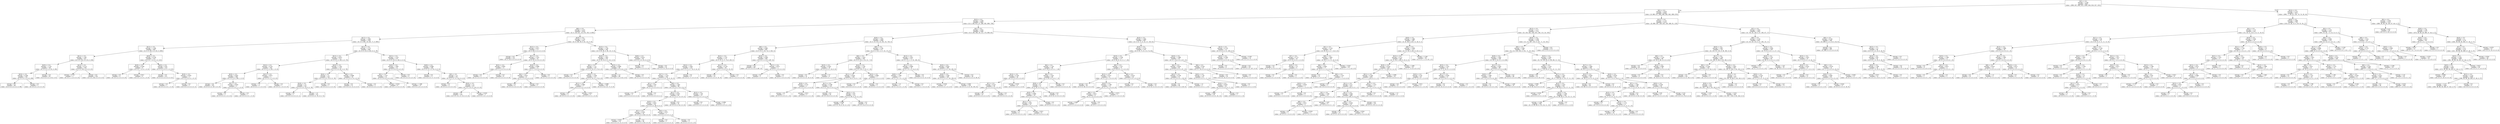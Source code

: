 digraph Tree {
node [shape=box] ;
0 [label="X[2] <= 0.5\nentropy = 3.169\nsamples = 8567\nvalue = [990, 957, 960, 925, 1000, 958, 918, 927, 932]"] ;
1 [label="X[5] <= 0.5\nentropy = 2.979\nsamples = 6596\nvalue = [0, 880, 871, 864, 480, 882, 842, 899, 878]"] ;
0 -> 1 [labeldistance=2.5, labelangle=45, headlabel="True"] ;
2 [label="X[23] <= 0.5\nentropy = 2.568\nsamples = 3463\nvalue = [0, 0, 284, 615, 47, 589, 362, 808, 758]"] ;
1 -> 2 ;
3 [label="X[8] <= 0.5\nentropy = 2.222\nsamples = 2014\nvalue = [0, 0, 216, 421, 18, 474, 192, 0, 693]"] ;
2 -> 3 ;
4 [label="X[17] <= 0.5\nentropy = 1.803\nsamples = 1591\nvalue = [0, 0, 0, 385, 18, 432, 71, 0, 685]"] ;
3 -> 4 ;
5 [label="X[12] <= 0.5\nentropy = 1.246\nsamples = 943\nvalue = [0, 0, 0, 262, 9, 0, 63, 0, 609]"] ;
4 -> 5 ;
6 [label="X[11] <= 0.5\nentropy = 1.447\nsamples = 421\nvalue = [0, 0, 0, 255, 9, 0, 61, 0, 96]"] ;
5 -> 6 ;
7 [label="X[20] <= 0.5\nentropy = 1.133\nsamples = 162\nvalue = [0, 0, 0, 0, 5, 0, 61, 0, 96]"] ;
6 -> 7 ;
8 [label="X[24] <= 0.5\nentropy = 0.284\nsamples = 101\nvalue = [0, 0, 0, 0, 5, 0, 0, 0, 96]"] ;
7 -> 8 ;
9 [label="entropy = 0.0\nsamples = 96\nvalue = [0, 0, 0, 0, 0, 0, 0, 0, 96]"] ;
8 -> 9 ;
10 [label="entropy = 0.0\nsamples = 5\nvalue = [0, 0, 0, 0, 5, 0, 0, 0, 0]"] ;
8 -> 10 ;
11 [label="entropy = 0.0\nsamples = 61\nvalue = [0, 0, 0, 0, 0, 0, 61, 0, 0]"] ;
7 -> 11 ;
12 [label="X[13] <= 0.5\nentropy = 0.115\nsamples = 259\nvalue = [0, 0, 0, 255, 4, 0, 0, 0, 0]"] ;
6 -> 12 ;
13 [label="entropy = 0.722\nsamples = 5\nvalue = [0, 0, 0, 1, 4, 0, 0, 0, 0]"] ;
12 -> 13 ;
14 [label="entropy = 0.0\nsamples = 254\nvalue = [0, 0, 0, 254, 0, 0, 0, 0, 0]"] ;
12 -> 14 ;
15 [label="X[26] <= 0.5\nentropy = 0.139\nsamples = 522\nvalue = [0, 0, 0, 7, 0, 0, 2, 0, 513]"] ;
5 -> 15 ;
16 [label="X[20] <= 0.5\nentropy = 0.544\nsamples = 8\nvalue = [0, 0, 0, 7, 0, 0, 1, 0, 0]"] ;
15 -> 16 ;
17 [label="entropy = 0.0\nsamples = 4\nvalue = [0, 0, 0, 4, 0, 0, 0, 0, 0]"] ;
16 -> 17 ;
18 [label="entropy = 0.811\nsamples = 4\nvalue = [0, 0, 0, 3, 0, 0, 1, 0, 0]"] ;
16 -> 18 ;
19 [label="X[20] <= 0.5\nentropy = 0.02\nsamples = 514\nvalue = [0, 0, 0, 0, 0, 0, 1, 0, 513]"] ;
15 -> 19 ;
20 [label="entropy = 0.0\nsamples = 511\nvalue = [0, 0, 0, 0, 0, 0, 0, 0, 511]"] ;
19 -> 20 ;
21 [label="X[16] <= 0.5\nentropy = 0.918\nsamples = 3\nvalue = [0, 0, 0, 0, 0, 0, 1, 0, 2]"] ;
19 -> 21 ;
22 [label="entropy = 0.0\nsamples = 1\nvalue = [0, 0, 0, 0, 0, 0, 1, 0, 0]"] ;
21 -> 22 ;
23 [label="entropy = 0.0\nsamples = 2\nvalue = [0, 0, 0, 0, 0, 0, 0, 0, 2]"] ;
21 -> 23 ;
24 [label="X[11] <= 0.5\nentropy = 1.372\nsamples = 648\nvalue = [0, 0, 0, 123, 9, 432, 8, 0, 76]"] ;
4 -> 24 ;
25 [label="X[12] <= 0.5\nentropy = 0.873\nsamples = 375\nvalue = [0, 0, 0, 0, 3, 292, 4, 0, 76]"] ;
24 -> 25 ;
26 [label="X[14] <= 0.5\nentropy = 0.155\nsamples = 205\nvalue = [0, 0, 0, 0, 3, 201, 1, 0, 0]"] ;
25 -> 26 ;
27 [label="X[20] <= 0.5\nentropy = 0.045\nsamples = 200\nvalue = [0, 0, 0, 0, 0, 199, 1, 0, 0]"] ;
26 -> 27 ;
28 [label="entropy = 0.0\nsamples = 197\nvalue = [0, 0, 0, 0, 0, 197, 0, 0, 0]"] ;
27 -> 28 ;
29 [label="X[1] <= 0.5\nentropy = 0.918\nsamples = 3\nvalue = [0, 0, 0, 0, 0, 2, 1, 0, 0]"] ;
27 -> 29 ;
30 [label="entropy = 0.0\nsamples = 2\nvalue = [0, 0, 0, 0, 0, 2, 0, 0, 0]"] ;
29 -> 30 ;
31 [label="entropy = 0.0\nsamples = 1\nvalue = [0, 0, 0, 0, 0, 0, 1, 0, 0]"] ;
29 -> 31 ;
32 [label="X[22] <= 0.5\nentropy = 0.971\nsamples = 5\nvalue = [0, 0, 0, 0, 3, 2, 0, 0, 0]"] ;
26 -> 32 ;
33 [label="entropy = 1.0\nsamples = 4\nvalue = [0, 0, 0, 0, 2, 2, 0, 0, 0]"] ;
32 -> 33 ;
34 [label="entropy = 0.0\nsamples = 1\nvalue = [0, 0, 0, 0, 1, 0, 0, 0, 0]"] ;
32 -> 34 ;
35 [label="X[20] <= 0.5\nentropy = 1.105\nsamples = 170\nvalue = [0, 0, 0, 0, 0, 91, 3, 0, 76]"] ;
25 -> 35 ;
36 [label="X[24] <= 0.5\nentropy = 1.0\nsamples = 154\nvalue = [0, 0, 0, 0, 0, 78, 0, 0, 76]"] ;
35 -> 36 ;
37 [label="X[18] <= 0.5\nentropy = 1.0\nsamples = 152\nvalue = [0, 0, 0, 0, 0, 76, 0, 0, 76]"] ;
36 -> 37 ;
38 [label="entropy = 0.0\nsamples = 1\nvalue = [0, 0, 0, 0, 0, 0, 0, 0, 1]"] ;
37 -> 38 ;
39 [label="entropy = 1.0\nsamples = 151\nvalue = [0, 0, 0, 0, 0, 76, 0, 0, 75]"] ;
37 -> 39 ;
40 [label="entropy = 0.0\nsamples = 2\nvalue = [0, 0, 0, 0, 0, 2, 0, 0, 0]"] ;
36 -> 40 ;
41 [label="X[6] <= 0.5\nentropy = 0.696\nsamples = 16\nvalue = [0, 0, 0, 0, 0, 13, 3, 0, 0]"] ;
35 -> 41 ;
42 [label="entropy = 0.0\nsamples = 13\nvalue = [0, 0, 0, 0, 0, 13, 0, 0, 0]"] ;
41 -> 42 ;
43 [label="entropy = 0.0\nsamples = 3\nvalue = [0, 0, 0, 0, 0, 0, 3, 0, 0]"] ;
41 -> 43 ;
44 [label="X[12] <= 0.5\nentropy = 1.223\nsamples = 273\nvalue = [0, 0, 0, 123, 6, 140, 4, 0, 0]"] ;
24 -> 44 ;
45 [label="X[20] <= 0.5\nentropy = 1.942\nsamples = 25\nvalue = [0, 0, 0, 6, 6, 9, 4, 0, 0]"] ;
44 -> 45 ;
46 [label="X[3] <= 0.5\nentropy = 1.557\nsamples = 21\nvalue = [0, 0, 0, 6, 6, 9, 0, 0, 0]"] ;
45 -> 46 ;
47 [label="entropy = 0.918\nsamples = 6\nvalue = [0, 0, 0, 2, 0, 4, 0, 0, 0]"] ;
46 -> 47 ;
48 [label="entropy = 1.566\nsamples = 15\nvalue = [0, 0, 0, 4, 6, 5, 0, 0, 0]"] ;
46 -> 48 ;
49 [label="entropy = 0.0\nsamples = 4\nvalue = [0, 0, 0, 0, 0, 0, 4, 0, 0]"] ;
45 -> 49 ;
50 [label="X[26] <= 0.5\nentropy = 0.998\nsamples = 248\nvalue = [0, 0, 0, 117, 0, 131, 0, 0, 0]"] ;
44 -> 50 ;
51 [label="entropy = 0.0\nsamples = 17\nvalue = [0, 0, 0, 0, 0, 17, 0, 0, 0]"] ;
50 -> 51 ;
52 [label="X[3] <= 0.5\nentropy = 1.0\nsamples = 231\nvalue = [0, 0, 0, 117, 0, 114, 0, 0, 0]"] ;
50 -> 52 ;
53 [label="entropy = 0.0\nsamples = 4\nvalue = [0, 0, 0, 4, 0, 0, 0, 0, 0]"] ;
52 -> 53 ;
54 [label="X[20] <= 0.5\nentropy = 1.0\nsamples = 227\nvalue = [0, 0, 0, 113, 0, 114, 0, 0, 0]"] ;
52 -> 54 ;
55 [label="entropy = 1.0\nsamples = 224\nvalue = [0, 0, 0, 111, 0, 113, 0, 0, 0]"] ;
54 -> 55 ;
56 [label="entropy = 0.918\nsamples = 3\nvalue = [0, 0, 0, 2, 0, 1, 0, 0, 0]"] ;
54 -> 56 ;
57 [label="X[20] <= 0.5\nentropy = 1.753\nsamples = 423\nvalue = [0, 0, 216, 36, 0, 42, 121, 0, 8]"] ;
3 -> 57 ;
58 [label="X[12] <= 0.5\nentropy = 0.477\nsamples = 177\nvalue = [0, 0, 163, 0, 0, 6, 0, 0, 8]"] ;
57 -> 58 ;
59 [label="entropy = 0.0\nsamples = 153\nvalue = [0, 0, 153, 0, 0, 0, 0, 0, 0]"] ;
58 -> 59 ;
60 [label="X[17] <= 0.5\nentropy = 1.555\nsamples = 24\nvalue = [0, 0, 10, 0, 0, 6, 0, 0, 8]"] ;
58 -> 60 ;
61 [label="X[22] <= 0.5\nentropy = 0.845\nsamples = 11\nvalue = [0, 0, 3, 0, 0, 0, 0, 0, 8]"] ;
60 -> 61 ;
62 [label="entropy = 0.0\nsamples = 3\nvalue = [0, 0, 3, 0, 0, 0, 0, 0, 0]"] ;
61 -> 62 ;
63 [label="entropy = 0.0\nsamples = 8\nvalue = [0, 0, 0, 0, 0, 0, 0, 0, 8]"] ;
61 -> 63 ;
64 [label="X[18] <= 0.5\nentropy = 0.996\nsamples = 13\nvalue = [0, 0, 7, 0, 0, 6, 0, 0, 0]"] ;
60 -> 64 ;
65 [label="X[4] <= 0.5\nentropy = 0.811\nsamples = 8\nvalue = [0, 0, 2, 0, 0, 6, 0, 0, 0]"] ;
64 -> 65 ;
66 [label="entropy = 0.0\nsamples = 6\nvalue = [0, 0, 0, 0, 0, 6, 0, 0, 0]"] ;
65 -> 66 ;
67 [label="entropy = 0.0\nsamples = 2\nvalue = [0, 0, 2, 0, 0, 0, 0, 0, 0]"] ;
65 -> 67 ;
68 [label="entropy = 0.0\nsamples = 5\nvalue = [0, 0, 5, 0, 0, 0, 0, 0, 0]"] ;
64 -> 68 ;
69 [label="X[13] <= 0.5\nentropy = 1.792\nsamples = 246\nvalue = [0, 0, 53, 36, 0, 36, 121, 0, 0]"] ;
57 -> 69 ;
70 [label="X[16] <= 0.5\nentropy = 1.467\nsamples = 210\nvalue = [0, 0, 53, 33, 0, 3, 121, 0, 0]"] ;
69 -> 70 ;
71 [label="X[3] <= 0.5\nentropy = 1.22\nsamples = 116\nvalue = [0, 0, 4, 33, 0, 3, 76, 0, 0]"] ;
70 -> 71 ;
72 [label="entropy = 0.0\nsamples = 4\nvalue = [0, 0, 4, 0, 0, 0, 0, 0, 0]"] ;
71 -> 72 ;
73 [label="X[26] <= 0.5\nentropy = 1.039\nsamples = 112\nvalue = [0, 0, 0, 33, 0, 3, 76, 0, 0]"] ;
71 -> 73 ;
74 [label="X[11] <= 0.5\nentropy = 0.985\nsamples = 7\nvalue = [0, 0, 0, 0, 0, 3, 4, 0, 0]"] ;
73 -> 74 ;
75 [label="entropy = 0.0\nsamples = 3\nvalue = [0, 0, 0, 0, 0, 0, 3, 0, 0]"] ;
74 -> 75 ;
76 [label="entropy = 0.811\nsamples = 4\nvalue = [0, 0, 0, 0, 0, 3, 1, 0, 0]"] ;
74 -> 76 ;
77 [label="entropy = 0.898\nsamples = 105\nvalue = [0, 0, 0, 33, 0, 0, 72, 0, 0]"] ;
73 -> 77 ;
78 [label="X[25] <= 0.5\nentropy = 0.999\nsamples = 94\nvalue = [0, 0, 49, 0, 0, 0, 45, 0, 0]"] ;
70 -> 78 ;
79 [label="entropy = 1.0\nsamples = 89\nvalue = [0, 0, 44, 0, 0, 0, 45, 0, 0]"] ;
78 -> 79 ;
80 [label="entropy = 0.0\nsamples = 5\nvalue = [0, 0, 5, 0, 0, 0, 0, 0, 0]"] ;
78 -> 80 ;
81 [label="X[26] <= 0.5\nentropy = 0.414\nsamples = 36\nvalue = [0, 0, 0, 3, 0, 33, 0, 0, 0]"] ;
69 -> 81 ;
82 [label="entropy = 0.0\nsamples = 3\nvalue = [0, 0, 0, 3, 0, 0, 0, 0, 0]"] ;
81 -> 82 ;
83 [label="entropy = 0.0\nsamples = 33\nvalue = [0, 0, 0, 0, 0, 33, 0, 0, 0]"] ;
81 -> 83 ;
84 [label="X[1] <= 0.5\nentropy = 2.032\nsamples = 1449\nvalue = [0, 0, 68, 194, 29, 115, 170, 808, 65]"] ;
2 -> 84 ;
85 [label="X[20] <= 0.5\nentropy = 1.495\nsamples = 1044\nvalue = [0, 0, 13, 123, 23, 101, 53, 728, 3]"] ;
84 -> 85 ;
86 [label="X[6] <= 0.5\nentropy = 0.887\nsamples = 667\nvalue = [0, 0, 12, 2, 20, 74, 0, 556, 3]"] ;
85 -> 86 ;
87 [label="X[15] <= 0.5\nentropy = 1.747\nsamples = 175\nvalue = [0, 0, 12, 0, 17, 74, 0, 69, 3]"] ;
86 -> 87 ;
88 [label="X[14] <= 0.5\nentropy = 1.642\nsamples = 119\nvalue = [0, 0, 11, 0, 17, 74, 0, 14, 3]"] ;
87 -> 88 ;
89 [label="X[17] <= 0.5\nentropy = 1.225\nsamples = 102\nvalue = [0, 0, 11, 0, 0, 74, 0, 14, 3]"] ;
88 -> 89 ;
90 [label="X[7] <= 0.5\nentropy = 0.65\nsamples = 6\nvalue = [0, 0, 5, 0, 0, 0, 0, 0, 1]"] ;
89 -> 90 ;
91 [label="entropy = 0.0\nsamples = 5\nvalue = [0, 0, 5, 0, 0, 0, 0, 0, 0]"] ;
90 -> 91 ;
92 [label="entropy = 0.0\nsamples = 1\nvalue = [0, 0, 0, 0, 0, 0, 0, 0, 1]"] ;
90 -> 92 ;
93 [label="X[9] <= 0.5\nentropy = 1.061\nsamples = 96\nvalue = [0, 0, 6, 0, 0, 74, 0, 14, 2]"] ;
89 -> 93 ;
94 [label="X[11] <= 0.5\nentropy = 0.655\nsamples = 83\nvalue = [0, 0, 0, 0, 0, 72, 0, 9, 2]"] ;
93 -> 94 ;
95 [label="X[19] <= 0.5\nentropy = 0.821\nsamples = 59\nvalue = [0, 0, 0, 0, 0, 48, 0, 9, 2]"] ;
94 -> 95 ;
96 [label="X[7] <= 0.5\nentropy = 0.503\nsamples = 54\nvalue = [0, 0, 0, 0, 0, 48, 0, 6, 0]"] ;
95 -> 96 ;
97 [label="entropy = 0.918\nsamples = 18\nvalue = [0, 0, 0, 0, 0, 12, 0, 6, 0]"] ;
96 -> 97 ;
98 [label="entropy = 0.0\nsamples = 36\nvalue = [0, 0, 0, 0, 0, 36, 0, 0, 0]"] ;
96 -> 98 ;
99 [label="X[3] <= 0.5\nentropy = 0.971\nsamples = 5\nvalue = [0, 0, 0, 0, 0, 0, 0, 3, 2]"] ;
95 -> 99 ;
100 [label="entropy = 0.0\nsamples = 2\nvalue = [0, 0, 0, 0, 0, 0, 0, 0, 2]"] ;
99 -> 100 ;
101 [label="entropy = 0.0\nsamples = 3\nvalue = [0, 0, 0, 0, 0, 0, 0, 3, 0]"] ;
99 -> 101 ;
102 [label="entropy = 0.0\nsamples = 24\nvalue = [0, 0, 0, 0, 0, 24, 0, 0, 0]"] ;
94 -> 102 ;
103 [label="X[13] <= 0.5\nentropy = 1.46\nsamples = 13\nvalue = [0, 0, 6, 0, 0, 2, 0, 5, 0]"] ;
93 -> 103 ;
104 [label="entropy = 0.0\nsamples = 2\nvalue = [0, 0, 0, 0, 0, 2, 0, 0, 0]"] ;
103 -> 104 ;
105 [label="entropy = 0.994\nsamples = 11\nvalue = [0, 0, 6, 0, 0, 0, 0, 5, 0]"] ;
103 -> 105 ;
106 [label="entropy = 0.0\nsamples = 17\nvalue = [0, 0, 0, 0, 17, 0, 0, 0, 0]"] ;
88 -> 106 ;
107 [label="X[11] <= 0.5\nentropy = 0.129\nsamples = 56\nvalue = [0, 0, 1, 0, 0, 0, 0, 55, 0]"] ;
87 -> 107 ;
108 [label="entropy = 0.0\nsamples = 55\nvalue = [0, 0, 0, 0, 0, 0, 0, 55, 0]"] ;
107 -> 108 ;
109 [label="entropy = 0.0\nsamples = 1\nvalue = [0, 0, 1, 0, 0, 0, 0, 0, 0]"] ;
107 -> 109 ;
110 [label="X[18] <= 0.5\nentropy = 0.092\nsamples = 492\nvalue = [0, 0, 0, 2, 3, 0, 0, 487, 0]"] ;
86 -> 110 ;
111 [label="entropy = 0.0\nsamples = 487\nvalue = [0, 0, 0, 0, 0, 0, 0, 487, 0]"] ;
110 -> 111 ;
112 [label="X[11] <= 0.5\nentropy = 0.971\nsamples = 5\nvalue = [0, 0, 0, 2, 3, 0, 0, 0, 0]"] ;
110 -> 112 ;
113 [label="entropy = 0.0\nsamples = 3\nvalue = [0, 0, 0, 0, 3, 0, 0, 0, 0]"] ;
112 -> 113 ;
114 [label="entropy = 0.0\nsamples = 2\nvalue = [0, 0, 0, 2, 0, 0, 0, 0, 0]"] ;
112 -> 114 ;
115 [label="X[8] <= 0.5\nentropy = 1.791\nsamples = 377\nvalue = [0, 0, 1, 121, 3, 27, 53, 172, 0]"] ;
85 -> 115 ;
116 [label="X[4] <= 0.5\nentropy = 1.452\nsamples = 165\nvalue = [0, 0, 0, 110, 2, 25, 21, 7, 0]"] ;
115 -> 116 ;
117 [label="X[10] <= 0.5\nentropy = 0.503\nsamples = 18\nvalue = [0, 0, 0, 0, 0, 2, 16, 0, 0]"] ;
116 -> 117 ;
118 [label="entropy = 0.0\nsamples = 14\nvalue = [0, 0, 0, 0, 0, 0, 14, 0, 0]"] ;
117 -> 118 ;
119 [label="entropy = 1.0\nsamples = 4\nvalue = [0, 0, 0, 0, 0, 2, 2, 0, 0]"] ;
117 -> 119 ;
120 [label="X[14] <= 0.5\nentropy = 1.191\nsamples = 147\nvalue = [0, 0, 0, 110, 2, 23, 5, 7, 0]"] ;
116 -> 120 ;
121 [label="X[11] <= 0.5\nentropy = 0.918\nsamples = 140\nvalue = [0, 0, 0, 110, 0, 23, 0, 7, 0]"] ;
120 -> 121 ;
122 [label="X[26] <= 0.5\nentropy = 0.722\nsamples = 5\nvalue = [0, 0, 0, 0, 0, 1, 0, 4, 0]"] ;
121 -> 122 ;
123 [label="entropy = 0.0\nsamples = 1\nvalue = [0, 0, 0, 0, 0, 0, 0, 1, 0]"] ;
122 -> 123 ;
124 [label="entropy = 0.811\nsamples = 4\nvalue = [0, 0, 0, 0, 0, 1, 0, 3, 0]"] ;
122 -> 124 ;
125 [label="X[17] <= 0.5\nentropy = 0.789\nsamples = 135\nvalue = [0, 0, 0, 110, 0, 22, 0, 3, 0]"] ;
121 -> 125 ;
126 [label="entropy = 0.0\nsamples = 20\nvalue = [0, 0, 0, 20, 0, 0, 0, 0, 0]"] ;
125 -> 126 ;
127 [label="X[25] <= 0.5\nentropy = 0.87\nsamples = 115\nvalue = [0, 0, 0, 90, 0, 22, 0, 3, 0]"] ;
125 -> 127 ;
128 [label="entropy = 0.938\nsamples = 101\nvalue = [0, 0, 0, 76, 0, 22, 0, 3, 0]"] ;
127 -> 128 ;
129 [label="entropy = 0.0\nsamples = 14\nvalue = [0, 0, 0, 14, 0, 0, 0, 0, 0]"] ;
127 -> 129 ;
130 [label="X[10] <= 0.5\nentropy = 0.863\nsamples = 7\nvalue = [0, 0, 0, 0, 2, 0, 5, 0, 0]"] ;
120 -> 130 ;
131 [label="entropy = 0.0\nsamples = 5\nvalue = [0, 0, 0, 0, 0, 0, 5, 0, 0]"] ;
130 -> 131 ;
132 [label="entropy = 0.0\nsamples = 2\nvalue = [0, 0, 0, 0, 2, 0, 0, 0, 0]"] ;
130 -> 132 ;
133 [label="X[13] <= 0.5\nentropy = 1.051\nsamples = 212\nvalue = [0, 0, 1, 11, 1, 2, 32, 165, 0]"] ;
115 -> 133 ;
134 [label="X[11] <= 0.5\nentropy = 0.669\nsamples = 16\nvalue = [0, 0, 1, 0, 1, 0, 14, 0, 0]"] ;
133 -> 134 ;
135 [label="X[26] <= 0.5\nentropy = 1.585\nsamples = 3\nvalue = [0, 0, 1, 0, 1, 0, 1, 0, 0]"] ;
134 -> 135 ;
136 [label="entropy = 1.0\nsamples = 2\nvalue = [0, 0, 1, 0, 0, 0, 1, 0, 0]"] ;
135 -> 136 ;
137 [label="entropy = 0.0\nsamples = 1\nvalue = [0, 0, 0, 0, 1, 0, 0, 0, 0]"] ;
135 -> 137 ;
138 [label="entropy = 0.0\nsamples = 13\nvalue = [0, 0, 0, 0, 0, 0, 13, 0, 0]"] ;
134 -> 138 ;
139 [label="X[10] <= 0.5\nentropy = 0.826\nsamples = 196\nvalue = [0, 0, 0, 11, 0, 2, 18, 165, 0]"] ;
133 -> 139 ;
140 [label="X[26] <= 0.5\nentropy = 1.038\nsamples = 140\nvalue = [0, 0, 0, 11, 0, 2, 18, 109, 0]"] ;
139 -> 140 ;
141 [label="entropy = 0.918\nsamples = 6\nvalue = [0, 0, 0, 0, 0, 2, 0, 4, 0]"] ;
140 -> 141 ;
142 [label="entropy = 0.961\nsamples = 134\nvalue = [0, 0, 0, 11, 0, 0, 18, 105, 0]"] ;
140 -> 142 ;
143 [label="entropy = 0.0\nsamples = 56\nvalue = [0, 0, 0, 0, 0, 0, 0, 56, 0]"] ;
139 -> 143 ;
144 [label="X[10] <= 0.5\nentropy = 2.484\nsamples = 405\nvalue = [0, 0, 55, 71, 6, 14, 117, 80, 62]"] ;
84 -> 144 ;
145 [label="X[16] <= 0.5\nentropy = 2.274\nsamples = 278\nvalue = [0, 0, 55, 71, 6, 2, 8, 74, 62]"] ;
144 -> 145 ;
146 [label="X[19] <= 0.5\nentropy = 2.138\nsamples = 171\nvalue = [0, 0, 54, 47, 6, 2, 5, 7, 50]"] ;
145 -> 146 ;
147 [label="X[4] <= 0.5\nentropy = 1.703\nsamples = 96\nvalue = [0, 0, 30, 0, 4, 0, 5, 7, 50]"] ;
146 -> 147 ;
148 [label="X[14] <= 0.5\nentropy = 0.795\nsamples = 56\nvalue = [0, 0, 0, 0, 4, 0, 5, 0, 47]"] ;
147 -> 148 ;
149 [label="X[7] <= 0.5\nentropy = 0.327\nsamples = 50\nvalue = [0, 0, 0, 0, 0, 0, 3, 0, 47]"] ;
148 -> 149 ;
150 [label="entropy = 0.0\nsamples = 47\nvalue = [0, 0, 0, 0, 0, 0, 0, 0, 47]"] ;
149 -> 150 ;
151 [label="entropy = 0.0\nsamples = 3\nvalue = [0, 0, 0, 0, 0, 0, 3, 0, 0]"] ;
149 -> 151 ;
152 [label="entropy = 0.918\nsamples = 6\nvalue = [0, 0, 0, 0, 4, 0, 2, 0, 0]"] ;
148 -> 152 ;
153 [label="X[6] <= 0.5\nentropy = 1.032\nsamples = 40\nvalue = [0, 0, 30, 0, 0, 0, 0, 7, 3]"] ;
147 -> 153 ;
154 [label="X[26] <= 0.5\nentropy = 0.7\nsamples = 37\nvalue = [0, 0, 30, 0, 0, 0, 0, 7, 0]"] ;
153 -> 154 ;
155 [label="X[20] <= 0.5\nentropy = 0.989\nsamples = 16\nvalue = [0, 0, 9, 0, 0, 0, 0, 7, 0]"] ;
154 -> 155 ;
156 [label="X[11] <= 0.5\nentropy = 0.94\nsamples = 14\nvalue = [0, 0, 9, 0, 0, 0, 0, 5, 0]"] ;
155 -> 156 ;
157 [label="entropy = 1.0\nsamples = 6\nvalue = [0, 0, 3, 0, 0, 0, 0, 3, 0]"] ;
156 -> 157 ;
158 [label="entropy = 0.811\nsamples = 8\nvalue = [0, 0, 6, 0, 0, 0, 0, 2, 0]"] ;
156 -> 158 ;
159 [label="entropy = 0.0\nsamples = 2\nvalue = [0, 0, 0, 0, 0, 0, 0, 2, 0]"] ;
155 -> 159 ;
160 [label="entropy = 0.0\nsamples = 21\nvalue = [0, 0, 21, 0, 0, 0, 0, 0, 0]"] ;
154 -> 160 ;
161 [label="entropy = 0.0\nsamples = 3\nvalue = [0, 0, 0, 0, 0, 0, 0, 0, 3]"] ;
153 -> 161 ;
162 [label="X[9] <= 0.5\nentropy = 1.227\nsamples = 75\nvalue = [0, 0, 24, 47, 2, 2, 0, 0, 0]"] ;
146 -> 162 ;
163 [label="X[15] <= 0.5\nentropy = 0.475\nsamples = 51\nvalue = [0, 0, 2, 47, 2, 0, 0, 0, 0]"] ;
162 -> 163 ;
164 [label="entropy = 0.0\nsamples = 38\nvalue = [0, 0, 0, 38, 0, 0, 0, 0, 0]"] ;
163 -> 164 ;
165 [label="X[14] <= 0.5\nentropy = 1.198\nsamples = 13\nvalue = [0, 0, 2, 9, 2, 0, 0, 0, 0]"] ;
163 -> 165 ;
166 [label="X[6] <= 0.5\nentropy = 0.811\nsamples = 8\nvalue = [0, 0, 2, 6, 0, 0, 0, 0, 0]"] ;
165 -> 166 ;
167 [label="entropy = 0.863\nsamples = 7\nvalue = [0, 0, 2, 5, 0, 0, 0, 0, 0]"] ;
166 -> 167 ;
168 [label="entropy = 0.0\nsamples = 1\nvalue = [0, 0, 0, 1, 0, 0, 0, 0, 0]"] ;
166 -> 168 ;
169 [label="entropy = 0.971\nsamples = 5\nvalue = [0, 0, 0, 3, 2, 0, 0, 0, 0]"] ;
165 -> 169 ;
170 [label="X[8] <= 0.5\nentropy = 0.414\nsamples = 24\nvalue = [0, 0, 22, 0, 0, 2, 0, 0, 0]"] ;
162 -> 170 ;
171 [label="entropy = 0.0\nsamples = 2\nvalue = [0, 0, 0, 0, 0, 2, 0, 0, 0]"] ;
170 -> 171 ;
172 [label="entropy = 0.0\nsamples = 22\nvalue = [0, 0, 22, 0, 0, 0, 0, 0, 0]"] ;
170 -> 172 ;
173 [label="X[18] <= 0.5\nentropy = 1.468\nsamples = 107\nvalue = [0, 0, 1, 24, 0, 0, 3, 67, 12]"] ;
145 -> 173 ;
174 [label="X[4] <= 0.5\nentropy = 0.818\nsamples = 82\nvalue = [0, 0, 0, 0, 0, 0, 3, 67, 12]"] ;
173 -> 174 ;
175 [label="X[25] <= 0.5\nentropy = 0.139\nsamples = 51\nvalue = [0, 0, 0, 0, 0, 0, 1, 50, 0]"] ;
174 -> 175 ;
176 [label="entropy = 0.0\nsamples = 49\nvalue = [0, 0, 0, 0, 0, 0, 0, 49, 0]"] ;
175 -> 176 ;
177 [label="entropy = 1.0\nsamples = 2\nvalue = [0, 0, 0, 0, 0, 0, 1, 1, 0]"] ;
175 -> 177 ;
178 [label="X[20] <= 0.5\nentropy = 1.26\nsamples = 31\nvalue = [0, 0, 0, 0, 0, 0, 2, 17, 12]"] ;
174 -> 178 ;
179 [label="X[24] <= 0.5\nentropy = 0.978\nsamples = 29\nvalue = [0, 0, 0, 0, 0, 0, 0, 17, 12]"] ;
178 -> 179 ;
180 [label="entropy = 0.985\nsamples = 28\nvalue = [0, 0, 0, 0, 0, 0, 0, 16, 12]"] ;
179 -> 180 ;
181 [label="entropy = 0.0\nsamples = 1\nvalue = [0, 0, 0, 0, 0, 0, 0, 1, 0]"] ;
179 -> 181 ;
182 [label="entropy = 0.0\nsamples = 2\nvalue = [0, 0, 0, 0, 0, 0, 2, 0, 0]"] ;
178 -> 182 ;
183 [label="X[4] <= 0.5\nentropy = 0.242\nsamples = 25\nvalue = [0, 0, 1, 24, 0, 0, 0, 0, 0]"] ;
173 -> 183 ;
184 [label="entropy = 0.0\nsamples = 24\nvalue = [0, 0, 0, 24, 0, 0, 0, 0, 0]"] ;
183 -> 184 ;
185 [label="entropy = 0.0\nsamples = 1\nvalue = [0, 0, 1, 0, 0, 0, 0, 0, 0]"] ;
183 -> 185 ;
186 [label="X[13] <= 0.5\nentropy = 0.719\nsamples = 127\nvalue = [0, 0, 0, 0, 0, 12, 109, 6, 0]"] ;
144 -> 186 ;
187 [label="X[20] <= 0.5\nentropy = 0.299\nsamples = 113\nvalue = [0, 0, 0, 0, 0, 0, 107, 6, 0]"] ;
186 -> 187 ;
188 [label="entropy = 0.0\nsamples = 6\nvalue = [0, 0, 0, 0, 0, 0, 0, 6, 0]"] ;
187 -> 188 ;
189 [label="entropy = 0.0\nsamples = 107\nvalue = [0, 0, 0, 0, 0, 0, 107, 0, 0]"] ;
187 -> 189 ;
190 [label="entropy = 0.592\nsamples = 14\nvalue = [0, 0, 0, 0, 0, 12, 2, 0, 0]"] ;
186 -> 190 ;
191 [label="X[12] <= 0.5\nentropy = 2.715\nsamples = 3133\nvalue = [0, 880, 587, 249, 433, 293, 480, 91, 120]"] ;
1 -> 191 ;
192 [label="X[13] <= 0.5\nentropy = 2.577\nsamples = 1731\nvalue = [0, 156, 545, 109, 433, 246, 115, 24, 103]"] ;
191 -> 192 ;
193 [label="X[26] <= 0.5\nentropy = 1.466\nsamples = 595\nvalue = [0, 41, 48, 6, 433, 15, 44, 6, 2]"] ;
192 -> 193 ;
194 [label="X[1] <= 0.5\nentropy = 2.118\nsamples = 82\nvalue = [0, 30, 24, 3, 2, 7, 16, 0, 0]"] ;
193 -> 194 ;
195 [label="X[7] <= 0.5\nentropy = 0.773\nsamples = 26\nvalue = [0, 0, 22, 0, 0, 2, 2, 0, 0]"] ;
194 -> 195 ;
196 [label="entropy = 0.0\nsamples = 22\nvalue = [0, 0, 22, 0, 0, 0, 0, 0, 0]"] ;
195 -> 196 ;
197 [label="X[20] <= 0.5\nentropy = 1.0\nsamples = 4\nvalue = [0, 0, 0, 0, 0, 2, 2, 0, 0]"] ;
195 -> 197 ;
198 [label="entropy = 0.0\nsamples = 2\nvalue = [0, 0, 0, 0, 0, 2, 0, 0, 0]"] ;
197 -> 198 ;
199 [label="entropy = 0.0\nsamples = 2\nvalue = [0, 0, 0, 0, 0, 0, 2, 0, 0]"] ;
197 -> 199 ;
200 [label="X[8] <= 0.5\nentropy = 1.863\nsamples = 56\nvalue = [0, 30, 2, 3, 2, 5, 14, 0, 0]"] ;
194 -> 200 ;
201 [label="X[6] <= 0.5\nentropy = 0.605\nsamples = 27\nvalue = [0, 24, 0, 2, 1, 0, 0, 0, 0]"] ;
200 -> 201 ;
202 [label="entropy = 0.0\nsamples = 22\nvalue = [0, 22, 0, 0, 0, 0, 0, 0, 0]"] ;
201 -> 202 ;
203 [label="X[9] <= 0.5\nentropy = 1.522\nsamples = 5\nvalue = [0, 2, 0, 2, 1, 0, 0, 0, 0]"] ;
201 -> 203 ;
204 [label="X[19] <= 0.5\nentropy = 0.918\nsamples = 3\nvalue = [0, 0, 0, 2, 1, 0, 0, 0, 0]"] ;
203 -> 204 ;
205 [label="entropy = 0.0\nsamples = 1\nvalue = [0, 0, 0, 0, 1, 0, 0, 0, 0]"] ;
204 -> 205 ;
206 [label="entropy = 0.0\nsamples = 2\nvalue = [0, 0, 0, 2, 0, 0, 0, 0, 0]"] ;
204 -> 206 ;
207 [label="entropy = 0.0\nsamples = 2\nvalue = [0, 2, 0, 0, 0, 0, 0, 0, 0]"] ;
203 -> 207 ;
208 [label="entropy = 2.016\nsamples = 29\nvalue = [0, 6, 2, 1, 1, 5, 14, 0, 0]"] ;
200 -> 208 ;
209 [label="X[6] <= 0.5\nentropy = 1.009\nsamples = 513\nvalue = [0, 11, 24, 3, 431, 8, 28, 6, 2]"] ;
193 -> 209 ;
210 [label="X[15] <= 0.5\nentropy = 0.727\nsamples = 483\nvalue = [0, 11, 24, 2, 430, 0, 10, 4, 2]"] ;
209 -> 210 ;
211 [label="X[18] <= 0.5\nentropy = 0.476\nsamples = 450\nvalue = [0, 11, 7, 2, 422, 0, 2, 4, 2]"] ;
210 -> 211 ;
212 [label="X[21] <= 0.5\nentropy = 0.249\nsamples = 426\nvalue = [0, 5, 1, 2, 414, 0, 2, 1, 1]"] ;
211 -> 212 ;
213 [label="X[11] <= 0.5\nentropy = 0.15\nsamples = 421\nvalue = [0, 4, 1, 0, 414, 0, 0, 1, 1]"] ;
212 -> 213 ;
214 [label="X[1] <= 0.5\nentropy = 1.506\nsamples = 13\nvalue = [0, 1, 1, 0, 9, 0, 0, 1, 1]"] ;
213 -> 214 ;
215 [label="X[8] <= 0.5\nentropy = 0.811\nsamples = 4\nvalue = [0, 0, 1, 0, 3, 0, 0, 0, 0]"] ;
214 -> 215 ;
216 [label="entropy = 0.0\nsamples = 1\nvalue = [0, 0, 0, 0, 1, 0, 0, 0, 0]"] ;
215 -> 216 ;
217 [label="entropy = 0.918\nsamples = 3\nvalue = [0, 0, 1, 0, 2, 0, 0, 0, 0]"] ;
215 -> 217 ;
218 [label="entropy = 1.447\nsamples = 9\nvalue = [0, 1, 0, 0, 6, 0, 0, 1, 1]"] ;
214 -> 218 ;
219 [label="X[17] <= 0.5\nentropy = 0.063\nsamples = 408\nvalue = [0, 3, 0, 0, 405, 0, 0, 0, 0]"] ;
213 -> 219 ;
220 [label="X[8] <= 0.5\nentropy = 0.439\nsamples = 33\nvalue = [0, 3, 0, 0, 30, 0, 0, 0, 0]"] ;
219 -> 220 ;
221 [label="entropy = 0.0\nsamples = 25\nvalue = [0, 0, 0, 0, 25, 0, 0, 0, 0]"] ;
220 -> 221 ;
222 [label="entropy = 0.954\nsamples = 8\nvalue = [0, 3, 0, 0, 5, 0, 0, 0, 0]"] ;
220 -> 222 ;
223 [label="entropy = 0.0\nsamples = 375\nvalue = [0, 0, 0, 0, 375, 0, 0, 0, 0]"] ;
219 -> 223 ;
224 [label="X[11] <= 0.5\nentropy = 1.522\nsamples = 5\nvalue = [0, 1, 0, 2, 0, 0, 2, 0, 0]"] ;
212 -> 224 ;
225 [label="entropy = 0.0\nsamples = 1\nvalue = [0, 1, 0, 0, 0, 0, 0, 0, 0]"] ;
224 -> 225 ;
226 [label="entropy = 1.0\nsamples = 4\nvalue = [0, 0, 0, 2, 0, 0, 2, 0, 0]"] ;
224 -> 226 ;
227 [label="entropy = 2.094\nsamples = 24\nvalue = [0, 6, 6, 0, 8, 0, 0, 3, 1]"] ;
211 -> 227 ;
228 [label="entropy = 1.484\nsamples = 33\nvalue = [0, 0, 17, 0, 8, 0, 8, 0, 0]"] ;
210 -> 228 ;
229 [label="entropy = 1.538\nsamples = 30\nvalue = [0, 0, 0, 1, 1, 8, 18, 2, 0]"] ;
209 -> 229 ;
230 [label="X[19] <= 0.5\nentropy = 2.293\nsamples = 1136\nvalue = [0, 115, 497, 103, 0, 231, 71, 18, 101]"] ;
192 -> 230 ;
231 [label="X[0] <= 0.5\nentropy = 2.582\nsamples = 763\nvalue = [0, 115, 124, 103, 0, 231, 71, 18, 101]"] ;
230 -> 231 ;
232 [label="X[26] <= 0.5\nentropy = 1.601\nsamples = 148\nvalue = [0, 39, 0, 10, 0, 2, 3, 6, 88]"] ;
231 -> 232 ;
233 [label="X[23] <= 0.5\nentropy = 1.225\nsamples = 52\nvalue = [0, 37, 0, 10, 0, 2, 3, 0, 0]"] ;
232 -> 233 ;
234 [label="X[10] <= 0.5\nentropy = 0.54\nsamples = 41\nvalue = [0, 37, 0, 0, 0, 1, 3, 0, 0]"] ;
233 -> 234 ;
235 [label="entropy = 0.0\nsamples = 37\nvalue = [0, 37, 0, 0, 0, 0, 0, 0, 0]"] ;
234 -> 235 ;
236 [label="entropy = 0.811\nsamples = 4\nvalue = [0, 0, 0, 0, 0, 1, 3, 0, 0]"] ;
234 -> 236 ;
237 [label="X[17] <= 0.5\nentropy = 0.439\nsamples = 11\nvalue = [0, 0, 0, 10, 0, 1, 0, 0, 0]"] ;
233 -> 237 ;
238 [label="entropy = 0.0\nsamples = 10\nvalue = [0, 0, 0, 10, 0, 0, 0, 0, 0]"] ;
237 -> 238 ;
239 [label="entropy = 0.0\nsamples = 1\nvalue = [0, 0, 0, 0, 0, 1, 0, 0, 0]"] ;
237 -> 239 ;
240 [label="X[11] <= 0.5\nentropy = 0.481\nsamples = 96\nvalue = [0, 2, 0, 0, 0, 0, 0, 6, 88]"] ;
232 -> 240 ;
241 [label="X[18] <= 0.5\nentropy = 1.095\nsamples = 28\nvalue = [0, 2, 0, 0, 0, 0, 0, 6, 20]"] ;
240 -> 241 ;
242 [label="entropy = 0.0\nsamples = 14\nvalue = [0, 0, 0, 0, 0, 0, 0, 0, 14]"] ;
241 -> 242 ;
243 [label="entropy = 1.449\nsamples = 14\nvalue = [0, 2, 0, 0, 0, 0, 0, 6, 6]"] ;
241 -> 243 ;
244 [label="entropy = 0.0\nsamples = 68\nvalue = [0, 0, 0, 0, 0, 0, 0, 0, 68]"] ;
240 -> 244 ;
245 [label="X[10] <= 0.5\nentropy = 2.361\nsamples = 615\nvalue = [0, 76, 124, 93, 0, 229, 68, 12, 13]"] ;
231 -> 245 ;
246 [label="X[8] <= 0.5\nentropy = 2.353\nsamples = 415\nvalue = [0, 17, 119, 93, 0, 115, 47, 11, 13]"] ;
245 -> 246 ;
247 [label="entropy = 0.0\nsamples = 20\nvalue = [0, 0, 0, 0, 0, 0, 20, 0, 0]"] ;
246 -> 247 ;
248 [label="X[17] <= 0.5\nentropy = 2.297\nsamples = 395\nvalue = [0, 17, 119, 93, 0, 115, 27, 11, 13]"] ;
246 -> 248 ;
249 [label="entropy = 0.994\nsamples = 44\nvalue = [0, 0, 20, 24, 0, 0, 0, 0, 0]"] ;
248 -> 249 ;
250 [label="X[23] <= 0.5\nentropy = 2.333\nsamples = 351\nvalue = [0, 17, 99, 69, 0, 115, 27, 11, 13]"] ;
248 -> 250 ;
251 [label="entropy = 0.918\nsamples = 6\nvalue = [0, 4, 0, 0, 0, 0, 2, 0, 0]"] ;
250 -> 251 ;
252 [label="X[25] <= 0.5\nentropy = 2.299\nsamples = 345\nvalue = [0, 13, 99, 69, 0, 115, 25, 11, 13]"] ;
250 -> 252 ;
253 [label="entropy = 2.294\nsamples = 344\nvalue = [0, 13, 99, 69, 0, 115, 24, 11, 13]"] ;
252 -> 253 ;
254 [label="entropy = 0.0\nsamples = 1\nvalue = [0, 0, 0, 0, 0, 0, 1, 0, 0]"] ;
252 -> 254 ;
255 [label="X[17] <= 0.5\nentropy = 1.494\nsamples = 200\nvalue = [0, 59, 5, 0, 0, 114, 21, 1, 0]"] ;
245 -> 255 ;
256 [label="X[23] <= 0.5\nentropy = 0.939\nsamples = 59\nvalue = [0, 38, 0, 0, 0, 0, 21, 0, 0]"] ;
255 -> 256 ;
257 [label="entropy = 0.0\nsamples = 38\nvalue = [0, 38, 0, 0, 0, 0, 0, 0, 0]"] ;
256 -> 257 ;
258 [label="entropy = 0.0\nsamples = 21\nvalue = [0, 0, 0, 0, 0, 0, 21, 0, 0]"] ;
256 -> 258 ;
259 [label="X[20] <= 0.5\nentropy = 0.879\nsamples = 141\nvalue = [0, 21, 5, 0, 0, 114, 0, 1, 0]"] ;
255 -> 259 ;
260 [label="X[7] <= 0.5\nentropy = 1.062\nsamples = 49\nvalue = [0, 17, 0, 0, 0, 31, 0, 1, 0]"] ;
259 -> 260 ;
261 [label="X[23] <= 0.5\nentropy = 1.15\nsamples = 29\nvalue = [0, 17, 0, 0, 0, 11, 0, 1, 0]"] ;
260 -> 261 ;
262 [label="entropy = 0.0\nsamples = 2\nvalue = [0, 2, 0, 0, 0, 0, 0, 0, 0]"] ;
261 -> 262 ;
263 [label="X[25] <= 0.5\nentropy = 1.175\nsamples = 27\nvalue = [0, 15, 0, 0, 0, 11, 0, 1, 0]"] ;
261 -> 263 ;
264 [label="entropy = 1.187\nsamples = 26\nvalue = [0, 14, 0, 0, 0, 11, 0, 1, 0]"] ;
263 -> 264 ;
265 [label="entropy = 0.0\nsamples = 1\nvalue = [0, 1, 0, 0, 0, 0, 0, 0, 0]"] ;
263 -> 265 ;
266 [label="entropy = 0.0\nsamples = 20\nvalue = [0, 0, 0, 0, 0, 20, 0, 0, 0]"] ;
260 -> 266 ;
267 [label="X[26] <= 0.5\nentropy = 0.559\nsamples = 92\nvalue = [0, 4, 5, 0, 0, 83, 0, 0, 0]"] ;
259 -> 267 ;
268 [label="entropy = 0.65\nsamples = 6\nvalue = [0, 0, 1, 0, 0, 5, 0, 0, 0]"] ;
267 -> 268 ;
269 [label="entropy = 0.54\nsamples = 86\nvalue = [0, 4, 4, 0, 0, 78, 0, 0, 0]"] ;
267 -> 269 ;
270 [label="entropy = 0.0\nsamples = 373\nvalue = [0, 0, 373, 0, 0, 0, 0, 0, 0]"] ;
230 -> 270 ;
271 [label="X[7] <= 0.5\nentropy = 1.932\nsamples = 1402\nvalue = [0, 724, 42, 140, 0, 47, 365, 67, 17]"] ;
191 -> 271 ;
272 [label="X[9] <= 0.5\nentropy = 2.156\nsamples = 854\nvalue = [0, 225, 42, 135, 0, 37, 365, 33, 17]"] ;
271 -> 272 ;
273 [label="X[20] <= 0.5\nentropy = 1.907\nsamples = 718\nvalue = [0, 152, 21, 135, 0, 36, 362, 6, 6]"] ;
272 -> 273 ;
274 [label="X[0] <= 0.5\nentropy = 1.124\nsamples = 69\nvalue = [0, 14, 0, 49, 0, 0, 0, 0, 6]"] ;
273 -> 274 ;
275 [label="entropy = 0.0\nsamples = 49\nvalue = [0, 0, 0, 49, 0, 0, 0, 0, 0]"] ;
274 -> 275 ;
276 [label="X[23] <= 0.5\nentropy = 0.881\nsamples = 20\nvalue = [0, 14, 0, 0, 0, 0, 0, 0, 6]"] ;
274 -> 276 ;
277 [label="entropy = 0.0\nsamples = 6\nvalue = [0, 0, 0, 0, 0, 0, 0, 0, 6]"] ;
276 -> 277 ;
278 [label="entropy = 0.0\nsamples = 14\nvalue = [0, 14, 0, 0, 0, 0, 0, 0, 0]"] ;
276 -> 278 ;
279 [label="X[17] <= 0.5\nentropy = 1.785\nsamples = 649\nvalue = [0, 138, 21, 86, 0, 36, 362, 6, 0]"] ;
273 -> 279 ;
280 [label="X[0] <= 0.5\nentropy = 0.106\nsamples = 144\nvalue = [0, 2, 0, 0, 0, 0, 142, 0, 0]"] ;
279 -> 280 ;
281 [label="entropy = 0.0\nsamples = 142\nvalue = [0, 0, 0, 0, 0, 0, 142, 0, 0]"] ;
280 -> 281 ;
282 [label="entropy = 0.0\nsamples = 2\nvalue = [0, 2, 0, 0, 0, 0, 0, 0, 0]"] ;
280 -> 282 ;
283 [label="X[10] <= 0.5\nentropy = 2.005\nsamples = 505\nvalue = [0, 136, 21, 86, 0, 36, 220, 6, 0]"] ;
279 -> 283 ;
284 [label="X[22] <= 0.5\nentropy = 2.1\nsamples = 427\nvalue = [0, 136, 18, 86, 0, 36, 145, 6, 0]"] ;
283 -> 284 ;
285 [label="X[26] <= 0.5\nentropy = 2.02\nsamples = 416\nvalue = [0, 136, 7, 86, 0, 36, 145, 6, 0]"] ;
284 -> 285 ;
286 [label="entropy = 1.314\nsamples = 13\nvalue = [0, 6, 0, 6, 0, 0, 1, 0, 0]"] ;
285 -> 286 ;
287 [label="entropy = 2.023\nsamples = 403\nvalue = [0, 130, 7, 80, 0, 36, 144, 6, 0]"] ;
285 -> 287 ;
288 [label="entropy = 0.0\nsamples = 11\nvalue = [0, 0, 11, 0, 0, 0, 0, 0, 0]"] ;
284 -> 288 ;
289 [label="X[26] <= 0.5\nentropy = 0.235\nsamples = 78\nvalue = [0, 0, 3, 0, 0, 0, 75, 0, 0]"] ;
283 -> 289 ;
290 [label="entropy = 0.0\nsamples = 3\nvalue = [0, 0, 3, 0, 0, 0, 0, 0, 0]"] ;
289 -> 290 ;
291 [label="entropy = 0.0\nsamples = 75\nvalue = [0, 0, 0, 0, 0, 0, 75, 0, 0]"] ;
289 -> 291 ;
292 [label="X[19] <= 0.5\nentropy = 1.828\nsamples = 136\nvalue = [0, 73, 21, 0, 0, 1, 3, 27, 11]"] ;
272 -> 292 ;
293 [label="X[26] <= 0.5\nentropy = 1.231\nsamples = 83\nvalue = [0, 56, 21, 0, 0, 0, 3, 3, 0]"] ;
292 -> 293 ;
294 [label="entropy = 0.971\nsamples = 5\nvalue = [0, 0, 2, 0, 0, 0, 0, 3, 0]"] ;
293 -> 294 ;
295 [label="entropy = 1.02\nsamples = 78\nvalue = [0, 56, 19, 0, 0, 0, 3, 0, 0]"] ;
293 -> 295 ;
296 [label="X[23] <= 0.5\nentropy = 1.623\nsamples = 53\nvalue = [0, 17, 0, 0, 0, 1, 0, 24, 11]"] ;
292 -> 296 ;
297 [label="X[16] <= 0.5\nentropy = 0.414\nsamples = 12\nvalue = [0, 0, 0, 0, 0, 1, 0, 0, 11]"] ;
296 -> 297 ;
298 [label="entropy = 0.0\nsamples = 1\nvalue = [0, 0, 0, 0, 0, 1, 0, 0, 0]"] ;
297 -> 298 ;
299 [label="entropy = 0.0\nsamples = 11\nvalue = [0, 0, 0, 0, 0, 0, 0, 0, 11]"] ;
297 -> 299 ;
300 [label="X[8] <= 0.5\nentropy = 0.979\nsamples = 41\nvalue = [0, 17, 0, 0, 0, 0, 0, 24, 0]"] ;
296 -> 300 ;
301 [label="X[26] <= 0.5\nentropy = 0.881\nsamples = 30\nvalue = [0, 9, 0, 0, 0, 0, 0, 21, 0]"] ;
300 -> 301 ;
302 [label="entropy = 0.0\nsamples = 3\nvalue = [0, 0, 0, 0, 0, 0, 0, 3, 0]"] ;
301 -> 302 ;
303 [label="entropy = 0.918\nsamples = 27\nvalue = [0, 9, 0, 0, 0, 0, 0, 18, 0]"] ;
301 -> 303 ;
304 [label="entropy = 0.845\nsamples = 11\nvalue = [0, 8, 0, 0, 0, 0, 0, 3, 0]"] ;
300 -> 304 ;
305 [label="X[0] <= 0.5\nentropy = 0.539\nsamples = 548\nvalue = [0, 499, 0, 5, 0, 10, 0, 34, 0]"] ;
271 -> 305 ;
306 [label="entropy = 0.0\nsamples = 499\nvalue = [0, 499, 0, 0, 0, 0, 0, 0, 0]"] ;
305 -> 306 ;
307 [label="X[22] <= 0.5\nentropy = 1.17\nsamples = 49\nvalue = [0, 0, 0, 5, 0, 10, 0, 34, 0]"] ;
305 -> 307 ;
308 [label="X[10] <= 0.5\nentropy = 0.91\nsamples = 45\nvalue = [0, 0, 0, 1, 0, 10, 0, 34, 0]"] ;
307 -> 308 ;
309 [label="X[20] <= 0.5\nentropy = 1.169\nsamples = 26\nvalue = [0, 0, 0, 1, 0, 10, 0, 15, 0]"] ;
308 -> 309 ;
310 [label="entropy = 0.971\nsamples = 25\nvalue = [0, 0, 0, 0, 0, 10, 0, 15, 0]"] ;
309 -> 310 ;
311 [label="entropy = 0.0\nsamples = 1\nvalue = [0, 0, 0, 1, 0, 0, 0, 0, 0]"] ;
309 -> 311 ;
312 [label="entropy = 0.0\nsamples = 19\nvalue = [0, 0, 0, 0, 0, 0, 0, 19, 0]"] ;
308 -> 312 ;
313 [label="entropy = 0.0\nsamples = 4\nvalue = [0, 0, 0, 4, 0, 0, 0, 0, 0]"] ;
307 -> 313 ;
314 [label="X[14] <= 0.5\nentropy = 2.137\nsamples = 1971\nvalue = [990, 77, 89, 61, 520, 76, 76, 28, 54]"] ;
0 -> 314 [labeldistance=2.5, labelangle=-45, headlabel="False"] ;
315 [label="X[26] <= 0.5\nentropy = 1.666\nsamples = 718\nvalue = [510, 41, 40, 25, 0, 29, 32, 24, 17]"] ;
314 -> 315 ;
316 [label="X[5] <= 0.5\nentropy = 2.79\nsamples = 103\nvalue = [15, 16, 12, 18, 0, 15, 11, 16, 0]"] ;
315 -> 316 ;
317 [label="X[17] <= 0.5\nentropy = 2.56\nsamples = 70\nvalue = [15, 0, 8, 13, 0, 11, 11, 12, 0]"] ;
316 -> 317 ;
318 [label="X[13] <= 0.5\nentropy = 1.966\nsamples = 34\nvalue = [15, 0, 4, 6, 0, 0, 8, 1, 0]"] ;
317 -> 318 ;
319 [label="X[19] <= 0.5\nentropy = 1.189\nsamples = 12\nvalue = [0, 0, 3, 0, 0, 0, 8, 1, 0]"] ;
318 -> 319 ;
320 [label="entropy = 0.0\nsamples = 8\nvalue = [0, 0, 0, 0, 0, 0, 8, 0, 0]"] ;
319 -> 320 ;
321 [label="X[21] <= 0.5\nentropy = 0.811\nsamples = 4\nvalue = [0, 0, 3, 0, 0, 0, 0, 1, 0]"] ;
319 -> 321 ;
322 [label="entropy = 0.0\nsamples = 1\nvalue = [0, 0, 0, 0, 0, 0, 0, 1, 0]"] ;
321 -> 322 ;
323 [label="entropy = 0.0\nsamples = 3\nvalue = [0, 0, 3, 0, 0, 0, 0, 0, 0]"] ;
321 -> 323 ;
324 [label="X[11] <= 0.5\nentropy = 1.091\nsamples = 22\nvalue = [15, 0, 1, 6, 0, 0, 0, 0, 0]"] ;
318 -> 324 ;
325 [label="X[8] <= 0.5\nentropy = 0.414\nsamples = 12\nvalue = [11, 0, 1, 0, 0, 0, 0, 0, 0]"] ;
324 -> 325 ;
326 [label="entropy = 0.0\nsamples = 10\nvalue = [10, 0, 0, 0, 0, 0, 0, 0, 0]"] ;
325 -> 326 ;
327 [label="entropy = 1.0\nsamples = 2\nvalue = [1, 0, 1, 0, 0, 0, 0, 0, 0]"] ;
325 -> 327 ;
328 [label="X[24] <= 0.5\nentropy = 0.971\nsamples = 10\nvalue = [4, 0, 0, 6, 0, 0, 0, 0, 0]"] ;
324 -> 328 ;
329 [label="entropy = 0.0\nsamples = 4\nvalue = [4, 0, 0, 0, 0, 0, 0, 0, 0]"] ;
328 -> 329 ;
330 [label="entropy = 0.0\nsamples = 6\nvalue = [0, 0, 0, 6, 0, 0, 0, 0, 0]"] ;
328 -> 330 ;
331 [label="X[4] <= 0.5\nentropy = 2.156\nsamples = 36\nvalue = [0, 0, 4, 7, 0, 11, 3, 11, 0]"] ;
317 -> 331 ;
332 [label="X[23] <= 0.5\nentropy = 1.447\nsamples = 17\nvalue = [0, 0, 0, 0, 0, 9, 3, 5, 0]"] ;
331 -> 332 ;
333 [label="entropy = 0.0\nsamples = 6\nvalue = [0, 0, 0, 0, 0, 6, 0, 0, 0]"] ;
332 -> 333 ;
334 [label="X[24] <= 0.5\nentropy = 1.539\nsamples = 11\nvalue = [0, 0, 0, 0, 0, 3, 3, 5, 0]"] ;
332 -> 334 ;
335 [label="entropy = 0.0\nsamples = 5\nvalue = [0, 0, 0, 0, 0, 0, 0, 5, 0]"] ;
334 -> 335 ;
336 [label="X[18] <= 0.5\nentropy = 1.0\nsamples = 6\nvalue = [0, 0, 0, 0, 0, 3, 3, 0, 0]"] ;
334 -> 336 ;
337 [label="X[11] <= 0.5\nentropy = 0.971\nsamples = 5\nvalue = [0, 0, 0, 0, 0, 2, 3, 0, 0]"] ;
336 -> 337 ;
338 [label="entropy = 1.0\nsamples = 4\nvalue = [0, 0, 0, 0, 0, 2, 2, 0, 0]"] ;
337 -> 338 ;
339 [label="entropy = 0.0\nsamples = 1\nvalue = [0, 0, 0, 0, 0, 0, 1, 0, 0]"] ;
337 -> 339 ;
340 [label="entropy = 0.0\nsamples = 1\nvalue = [0, 0, 0, 0, 0, 1, 0, 0, 0]"] ;
336 -> 340 ;
341 [label="X[11] <= 0.5\nentropy = 1.871\nsamples = 19\nvalue = [0, 0, 4, 7, 0, 2, 0, 6, 0]"] ;
331 -> 341 ;
342 [label="X[25] <= 0.5\nentropy = 0.971\nsamples = 5\nvalue = [0, 0, 3, 0, 0, 2, 0, 0, 0]"] ;
341 -> 342 ;
343 [label="entropy = 0.0\nsamples = 3\nvalue = [0, 0, 3, 0, 0, 0, 0, 0, 0]"] ;
342 -> 343 ;
344 [label="entropy = 0.0\nsamples = 2\nvalue = [0, 0, 0, 0, 0, 2, 0, 0, 0]"] ;
342 -> 344 ;
345 [label="X[13] <= 0.5\nentropy = 1.296\nsamples = 14\nvalue = [0, 0, 1, 7, 0, 0, 0, 6, 0]"] ;
341 -> 345 ;
346 [label="X[6] <= 0.5\nentropy = 0.65\nsamples = 6\nvalue = [0, 0, 1, 5, 0, 0, 0, 0, 0]"] ;
345 -> 346 ;
347 [label="entropy = 0.722\nsamples = 5\nvalue = [0, 0, 1, 4, 0, 0, 0, 0, 0]"] ;
346 -> 347 ;
348 [label="entropy = 0.0\nsamples = 1\nvalue = [0, 0, 0, 1, 0, 0, 0, 0, 0]"] ;
346 -> 348 ;
349 [label="entropy = 0.811\nsamples = 8\nvalue = [0, 0, 0, 2, 0, 0, 0, 6, 0]"] ;
345 -> 349 ;
350 [label="X[19] <= 0.5\nentropy = 2.026\nsamples = 33\nvalue = [0, 16, 4, 5, 0, 4, 0, 4, 0]"] ;
316 -> 350 ;
351 [label="X[11] <= 0.5\nentropy = 1.718\nsamples = 27\nvalue = [0, 16, 4, 2, 0, 4, 0, 1, 0]"] ;
350 -> 351 ;
352 [label="X[21] <= 0.5\nentropy = 1.322\nsamples = 11\nvalue = [0, 6, 1, 0, 0, 4, 0, 0, 0]"] ;
351 -> 352 ;
353 [label="X[15] <= 0.5\nentropy = 0.971\nsamples = 10\nvalue = [0, 6, 0, 0, 0, 4, 0, 0, 0]"] ;
352 -> 353 ;
354 [label="X[13] <= 0.5\nentropy = 0.985\nsamples = 7\nvalue = [0, 3, 0, 0, 0, 4, 0, 0, 0]"] ;
353 -> 354 ;
355 [label="X[23] <= 0.5\nentropy = 0.811\nsamples = 4\nvalue = [0, 3, 0, 0, 0, 1, 0, 0, 0]"] ;
354 -> 355 ;
356 [label="entropy = 0.0\nsamples = 1\nvalue = [0, 0, 0, 0, 0, 1, 0, 0, 0]"] ;
355 -> 356 ;
357 [label="entropy = 0.0\nsamples = 3\nvalue = [0, 3, 0, 0, 0, 0, 0, 0, 0]"] ;
355 -> 357 ;
358 [label="entropy = 0.0\nsamples = 3\nvalue = [0, 0, 0, 0, 0, 3, 0, 0, 0]"] ;
354 -> 358 ;
359 [label="entropy = 0.0\nsamples = 3\nvalue = [0, 3, 0, 0, 0, 0, 0, 0, 0]"] ;
353 -> 359 ;
360 [label="entropy = 0.0\nsamples = 1\nvalue = [0, 0, 1, 0, 0, 0, 0, 0, 0]"] ;
352 -> 360 ;
361 [label="X[8] <= 0.5\nentropy = 1.502\nsamples = 16\nvalue = [0, 10, 3, 2, 0, 0, 0, 1, 0]"] ;
351 -> 361 ;
362 [label="entropy = 0.0\nsamples = 8\nvalue = [0, 8, 0, 0, 0, 0, 0, 0, 0]"] ;
361 -> 362 ;
363 [label="X[13] <= 0.5\nentropy = 1.906\nsamples = 8\nvalue = [0, 2, 3, 2, 0, 0, 0, 1, 0]"] ;
361 -> 363 ;
364 [label="entropy = 0.0\nsamples = 1\nvalue = [0, 0, 0, 1, 0, 0, 0, 0, 0]"] ;
363 -> 364 ;
365 [label="entropy = 1.842\nsamples = 7\nvalue = [0, 2, 3, 1, 0, 0, 0, 1, 0]"] ;
363 -> 365 ;
366 [label="X[16] <= 0.5\nentropy = 1.0\nsamples = 6\nvalue = [0, 0, 0, 3, 0, 0, 0, 3, 0]"] ;
350 -> 366 ;
367 [label="entropy = 0.0\nsamples = 3\nvalue = [0, 0, 0, 3, 0, 0, 0, 0, 0]"] ;
366 -> 367 ;
368 [label="entropy = 0.0\nsamples = 3\nvalue = [0, 0, 0, 0, 0, 0, 0, 3, 0]"] ;
366 -> 368 ;
369 [label="X[3] <= 0.5\nentropy = 1.231\nsamples = 615\nvalue = [495, 25, 28, 7, 0, 14, 21, 8, 17]"] ;
315 -> 369 ;
370 [label="X[9] <= 0.5\nentropy = 0.992\nsamples = 579\nvalue = [494, 25, 14, 6, 0, 10, 13, 7, 10]"] ;
369 -> 370 ;
371 [label="X[17] <= 0.5\nentropy = 0.808\nsamples = 552\nvalue = [488, 25, 8, 6, 0, 8, 3, 6, 8]"] ;
370 -> 371 ;
372 [label="X[4] <= 0.5\nentropy = 1.925\nsamples = 52\nvalue = [23, 16, 6, 0, 0, 0, 3, 4, 0]"] ;
371 -> 372 ;
373 [label="X[8] <= 0.5\nentropy = 1.615\nsamples = 31\nvalue = [8, 16, 6, 0, 0, 0, 1, 0, 0]"] ;
372 -> 373 ;
374 [label="entropy = 0.0\nsamples = 12\nvalue = [0, 12, 0, 0, 0, 0, 0, 0, 0]"] ;
373 -> 374 ;
375 [label="X[13] <= 0.5\nentropy = 1.747\nsamples = 19\nvalue = [8, 4, 6, 0, 0, 0, 1, 0, 0]"] ;
373 -> 375 ;
376 [label="entropy = 0.0\nsamples = 5\nvalue = [5, 0, 0, 0, 0, 0, 0, 0, 0]"] ;
375 -> 376 ;
377 [label="entropy = 1.788\nsamples = 14\nvalue = [3, 4, 6, 0, 0, 0, 1, 0, 0]"] ;
375 -> 377 ;
378 [label="X[12] <= 0.5\nentropy = 1.125\nsamples = 21\nvalue = [15, 0, 0, 0, 0, 0, 2, 4, 0]"] ;
372 -> 378 ;
379 [label="entropy = 1.281\nsamples = 12\nvalue = [7, 0, 0, 0, 0, 0, 1, 4, 0]"] ;
378 -> 379 ;
380 [label="X[8] <= 0.5\nentropy = 0.503\nsamples = 9\nvalue = [8, 0, 0, 0, 0, 0, 1, 0, 0]"] ;
378 -> 380 ;
381 [label="entropy = 0.0\nsamples = 1\nvalue = [1, 0, 0, 0, 0, 0, 0, 0, 0]"] ;
380 -> 381 ;
382 [label="entropy = 0.544\nsamples = 8\nvalue = [7, 0, 0, 0, 0, 0, 1, 0, 0]"] ;
380 -> 382 ;
383 [label="X[18] <= 0.5\nentropy = 0.533\nsamples = 500\nvalue = [465, 9, 2, 6, 0, 8, 0, 2, 8]"] ;
371 -> 383 ;
384 [label="X[6] <= 0.5\nentropy = 0.301\nsamples = 480\nvalue = [463, 1, 1, 2, 0, 6, 0, 2, 5]"] ;
383 -> 384 ;
385 [label="X[13] <= 0.5\nentropy = 0.022\nsamples = 462\nvalue = [461, 0, 1, 0, 0, 0, 0, 0, 0]"] ;
384 -> 385 ;
386 [label="entropy = 0.0\nsamples = 58\nvalue = [58, 0, 0, 0, 0, 0, 0, 0, 0]"] ;
385 -> 386 ;
387 [label="entropy = 0.025\nsamples = 404\nvalue = [403, 0, 1, 0, 0, 0, 0, 0, 0]"] ;
385 -> 387 ;
388 [label="entropy = 2.33\nsamples = 18\nvalue = [2, 1, 0, 2, 0, 6, 0, 2, 5]"] ;
384 -> 388 ;
389 [label="entropy = 2.284\nsamples = 20\nvalue = [2, 8, 1, 4, 0, 2, 0, 0, 3]"] ;
383 -> 389 ;
390 [label="entropy = 2.228\nsamples = 27\nvalue = [6, 0, 6, 0, 0, 2, 10, 1, 2]"] ;
370 -> 390 ;
391 [label="X[8] <= 0.5\nentropy = 2.255\nsamples = 36\nvalue = [1, 0, 14, 1, 0, 4, 8, 1, 7]"] ;
369 -> 391 ;
392 [label="X[20] <= 0.5\nentropy = 0.722\nsamples = 5\nvalue = [0, 0, 0, 0, 0, 0, 0, 1, 4]"] ;
391 -> 392 ;
393 [label="entropy = 0.0\nsamples = 1\nvalue = [0, 0, 0, 0, 0, 0, 0, 1, 0]"] ;
392 -> 393 ;
394 [label="entropy = 0.0\nsamples = 4\nvalue = [0, 0, 0, 0, 0, 0, 0, 0, 4]"] ;
392 -> 394 ;
395 [label="X[20] <= 0.5\nentropy = 2.049\nsamples = 31\nvalue = [1, 0, 14, 1, 0, 4, 8, 0, 3]"] ;
391 -> 395 ;
396 [label="entropy = 0.0\nsamples = 1\nvalue = [0, 0, 1, 0, 0, 0, 0, 0, 0]"] ;
395 -> 396 ;
397 [label="entropy = 2.078\nsamples = 30\nvalue = [1, 0, 13, 1, 0, 4, 8, 0, 3]"] ;
395 -> 397 ;
398 [label="X[5] <= 0.5\nentropy = 2.058\nsamples = 1253\nvalue = [480, 36, 49, 36, 520, 47, 44, 4, 37]"] ;
314 -> 398 ;
399 [label="entropy = 0.65\nsamples = 36\nvalue = [6, 0, 0, 0, 30, 0, 0, 0, 0]"] ;
398 -> 399 ;
400 [label="X[26] <= 0.5\nentropy = 2.08\nsamples = 1217\nvalue = [474, 36, 49, 36, 490, 47, 44, 4, 37]"] ;
398 -> 400 ;
401 [label="X[24] <= 0.5\nentropy = 0.857\nsamples = 38\nvalue = [30, 0, 1, 0, 7, 0, 0, 0, 0]"] ;
400 -> 401 ;
402 [label="entropy = 0.871\nsamples = 37\nvalue = [29, 0, 1, 0, 7, 0, 0, 0, 0]"] ;
401 -> 402 ;
403 [label="entropy = 0.0\nsamples = 1\nvalue = [1, 0, 0, 0, 0, 0, 0, 0, 0]"] ;
401 -> 403 ;
404 [label="X[16] <= 0.5\nentropy = 2.1\nsamples = 1179\nvalue = [444, 36, 48, 36, 483, 47, 44, 4, 37]"] ;
400 -> 404 ;
405 [label="X[7] <= 0.5\nentropy = 2.13\nsamples = 1132\nvalue = [411, 36, 48, 36, 469, 47, 44, 4, 37]"] ;
404 -> 405 ;
406 [label="X[10] <= 0.5\nentropy = 2.162\nsamples = 1084\nvalue = [381, 36, 48, 36, 451, 47, 44, 4, 37]"] ;
405 -> 406 ;
407 [label="X[20] <= 0.5\nentropy = 2.19\nsamples = 1048\nvalue = [372, 36, 48, 36, 424, 47, 44, 4, 37]"] ;
406 -> 407 ;
408 [label="entropy = 0.994\nsamples = 44\nvalue = [24, 0, 0, 0, 20, 0, 0, 0, 0]"] ;
407 -> 408 ;
409 [label="X[22] <= 0.5\nentropy = 2.224\nsamples = 1004\nvalue = [348, 36, 48, 36, 404, 47, 44, 4, 37]"] ;
407 -> 409 ;
410 [label="entropy = 2.227\nsamples = 1000\nvalue = [344, 36, 48, 36, 404, 47, 44, 4, 37]"] ;
409 -> 410 ;
411 [label="entropy = 0.0\nsamples = 4\nvalue = [4, 0, 0, 0, 0, 0, 0, 0, 0]"] ;
409 -> 411 ;
412 [label="entropy = 0.811\nsamples = 36\nvalue = [9, 0, 0, 0, 27, 0, 0, 0, 0]"] ;
406 -> 412 ;
413 [label="entropy = 0.954\nsamples = 48\nvalue = [30, 0, 0, 0, 18, 0, 0, 0, 0]"] ;
405 -> 413 ;
414 [label="entropy = 0.879\nsamples = 47\nvalue = [33, 0, 0, 0, 14, 0, 0, 0, 0]"] ;
404 -> 414 ;
}